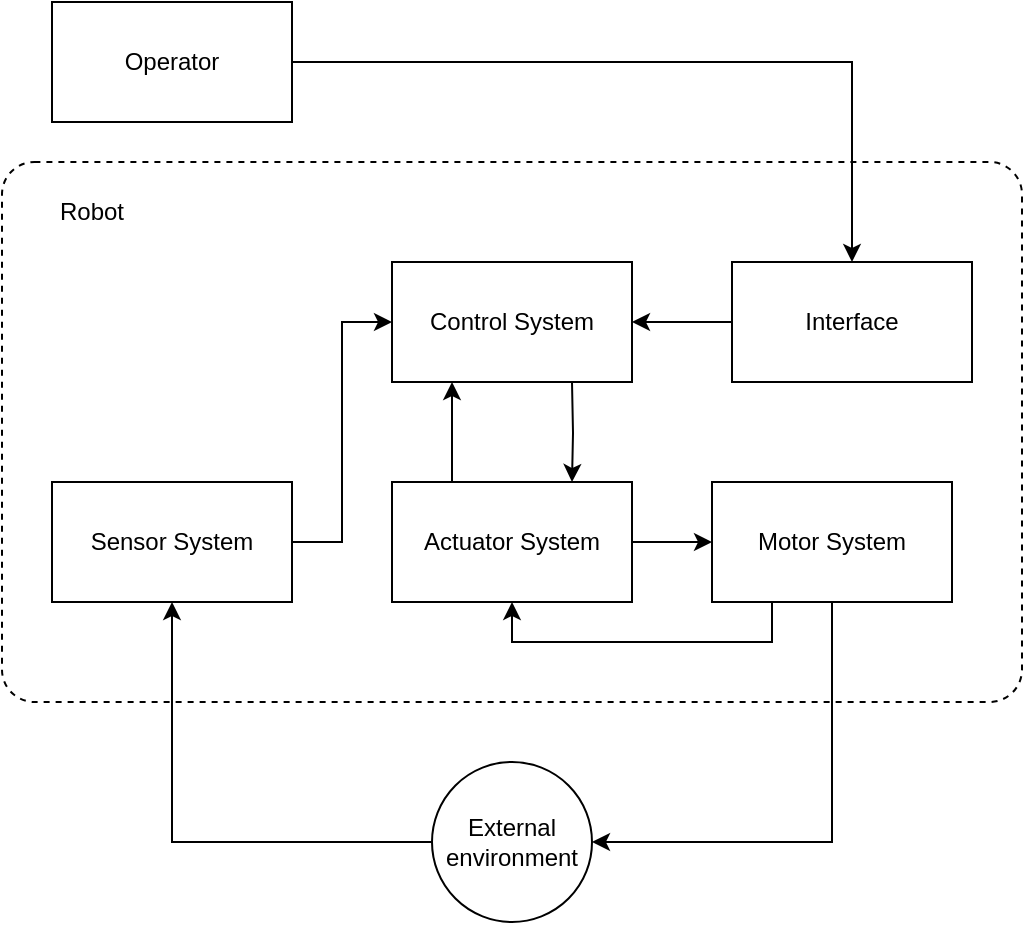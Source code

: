<mxfile version="22.1.18" type="github">
  <diagram name="Page-1" id="4Q0Q6ciVgmbCOtN7iEoL">
    <mxGraphModel dx="399" dy="594" grid="1" gridSize="10" guides="1" tooltips="1" connect="1" arrows="1" fold="1" page="1" pageScale="1" pageWidth="850" pageHeight="1100" math="0" shadow="0">
      <root>
        <mxCell id="0" />
        <mxCell id="1" parent="0" />
        <mxCell id="ad9P6Hg6cNtig0yl15J3-7" value="" style="rounded=1;whiteSpace=wrap;html=1;fillColor=none;arcSize=6;dashed=1;" parent="1" vertex="1">
          <mxGeometry x="245" y="210" width="510" height="270" as="geometry" />
        </mxCell>
        <mxCell id="ad9P6Hg6cNtig0yl15J3-10" style="edgeStyle=orthogonalEdgeStyle;rounded=0;orthogonalLoop=1;jettySize=auto;html=1;exitX=0.5;exitY=1;exitDx=0;exitDy=0;entryX=1;entryY=0.5;entryDx=0;entryDy=0;" parent="1" source="ad9P6Hg6cNtig0yl15J3-5" target="ad9P6Hg6cNtig0yl15J3-9" edge="1">
          <mxGeometry relative="1" as="geometry" />
        </mxCell>
        <mxCell id="ad9P6Hg6cNtig0yl15J3-30" style="edgeStyle=orthogonalEdgeStyle;rounded=0;orthogonalLoop=1;jettySize=auto;html=1;exitX=0.25;exitY=1;exitDx=0;exitDy=0;entryX=0.5;entryY=1;entryDx=0;entryDy=0;" parent="1" source="ad9P6Hg6cNtig0yl15J3-5" target="ad9P6Hg6cNtig0yl15J3-14" edge="1">
          <mxGeometry relative="1" as="geometry" />
        </mxCell>
        <mxCell id="ad9P6Hg6cNtig0yl15J3-5" value="Motor System" style="rounded=0;whiteSpace=wrap;html=1;" parent="1" vertex="1">
          <mxGeometry x="600" y="370" width="120" height="60" as="geometry" />
        </mxCell>
        <mxCell id="ad9P6Hg6cNtig0yl15J3-12" style="edgeStyle=orthogonalEdgeStyle;rounded=0;orthogonalLoop=1;jettySize=auto;html=1;exitX=0;exitY=0.5;exitDx=0;exitDy=0;entryX=0.5;entryY=1;entryDx=0;entryDy=0;" parent="1" source="ad9P6Hg6cNtig0yl15J3-9" target="ad9P6Hg6cNtig0yl15J3-11" edge="1">
          <mxGeometry relative="1" as="geometry" />
        </mxCell>
        <mxCell id="ad9P6Hg6cNtig0yl15J3-9" value="External environment" style="ellipse;whiteSpace=wrap;html=1;aspect=fixed;" parent="1" vertex="1">
          <mxGeometry x="460" y="510" width="80" height="80" as="geometry" />
        </mxCell>
        <mxCell id="ad9P6Hg6cNtig0yl15J3-29" style="edgeStyle=orthogonalEdgeStyle;rounded=0;orthogonalLoop=1;jettySize=auto;html=1;exitX=1;exitY=0.5;exitDx=0;exitDy=0;entryX=0;entryY=0.5;entryDx=0;entryDy=0;" parent="1" source="ad9P6Hg6cNtig0yl15J3-11" target="ad9P6Hg6cNtig0yl15J3-24" edge="1">
          <mxGeometry relative="1" as="geometry" />
        </mxCell>
        <mxCell id="ad9P6Hg6cNtig0yl15J3-11" value="Sensor System" style="rounded=0;whiteSpace=wrap;html=1;" parent="1" vertex="1">
          <mxGeometry x="270" y="370" width="120" height="60" as="geometry" />
        </mxCell>
        <mxCell id="ad9P6Hg6cNtig0yl15J3-16" style="edgeStyle=orthogonalEdgeStyle;rounded=0;orthogonalLoop=1;jettySize=auto;html=1;exitX=1;exitY=0.5;exitDx=0;exitDy=0;entryX=0;entryY=0.5;entryDx=0;entryDy=0;" parent="1" source="ad9P6Hg6cNtig0yl15J3-14" target="ad9P6Hg6cNtig0yl15J3-5" edge="1">
          <mxGeometry relative="1" as="geometry" />
        </mxCell>
        <mxCell id="ad9P6Hg6cNtig0yl15J3-19" style="edgeStyle=orthogonalEdgeStyle;rounded=0;orthogonalLoop=1;jettySize=auto;html=1;exitX=0.25;exitY=0;exitDx=0;exitDy=0;entryX=0.25;entryY=1;entryDx=0;entryDy=0;" parent="1" source="ad9P6Hg6cNtig0yl15J3-14" edge="1">
          <mxGeometry relative="1" as="geometry">
            <mxPoint x="470" y="320" as="targetPoint" />
          </mxGeometry>
        </mxCell>
        <mxCell id="ad9P6Hg6cNtig0yl15J3-14" value="Actuator System" style="rounded=0;whiteSpace=wrap;html=1;" parent="1" vertex="1">
          <mxGeometry x="440" y="370" width="120" height="60" as="geometry" />
        </mxCell>
        <mxCell id="ad9P6Hg6cNtig0yl15J3-18" style="edgeStyle=orthogonalEdgeStyle;rounded=0;orthogonalLoop=1;jettySize=auto;html=1;exitX=0.75;exitY=1;exitDx=0;exitDy=0;entryX=0.75;entryY=0;entryDx=0;entryDy=0;" parent="1" target="ad9P6Hg6cNtig0yl15J3-14" edge="1">
          <mxGeometry relative="1" as="geometry">
            <mxPoint x="530" y="320" as="sourcePoint" />
          </mxGeometry>
        </mxCell>
        <mxCell id="ad9P6Hg6cNtig0yl15J3-26" style="edgeStyle=orthogonalEdgeStyle;rounded=0;orthogonalLoop=1;jettySize=auto;html=1;exitX=1;exitY=0.5;exitDx=0;exitDy=0;entryX=0.5;entryY=0;entryDx=0;entryDy=0;" parent="1" source="ad9P6Hg6cNtig0yl15J3-20" target="ad9P6Hg6cNtig0yl15J3-23" edge="1">
          <mxGeometry relative="1" as="geometry" />
        </mxCell>
        <mxCell id="ad9P6Hg6cNtig0yl15J3-20" value="Operator" style="rounded=0;whiteSpace=wrap;html=1;" parent="1" vertex="1">
          <mxGeometry x="270" y="130" width="120" height="60" as="geometry" />
        </mxCell>
        <mxCell id="ad9P6Hg6cNtig0yl15J3-22" value="Robot" style="text;html=1;strokeColor=none;fillColor=none;align=center;verticalAlign=middle;whiteSpace=wrap;rounded=0;" parent="1" vertex="1">
          <mxGeometry x="260" y="220" width="60" height="30" as="geometry" />
        </mxCell>
        <mxCell id="ad9P6Hg6cNtig0yl15J3-31" style="edgeStyle=orthogonalEdgeStyle;rounded=0;orthogonalLoop=1;jettySize=auto;html=1;exitX=0;exitY=0.5;exitDx=0;exitDy=0;" parent="1" source="ad9P6Hg6cNtig0yl15J3-23" target="ad9P6Hg6cNtig0yl15J3-24" edge="1">
          <mxGeometry relative="1" as="geometry" />
        </mxCell>
        <mxCell id="ad9P6Hg6cNtig0yl15J3-23" value="Interface" style="rounded=0;whiteSpace=wrap;html=1;" parent="1" vertex="1">
          <mxGeometry x="610" y="260" width="120" height="60" as="geometry" />
        </mxCell>
        <mxCell id="ad9P6Hg6cNtig0yl15J3-24" value="Control System" style="rounded=0;whiteSpace=wrap;html=1;" parent="1" vertex="1">
          <mxGeometry x="440" y="260" width="120" height="60" as="geometry" />
        </mxCell>
      </root>
    </mxGraphModel>
  </diagram>
</mxfile>
